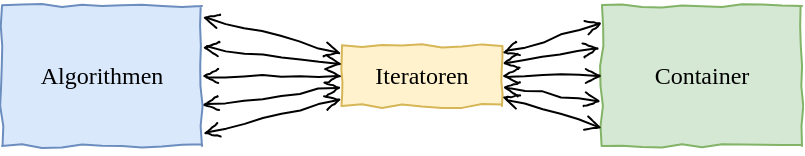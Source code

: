 <mxfile version="11.3.0" type="device" pages="1"><diagram id="mj0x9oIApIVoDqjcOJbz" name="Page-1"><mxGraphModel dx="577" dy="331" grid="1" gridSize="10" guides="1" tooltips="1" connect="1" arrows="1" fold="1" page="1" pageScale="1" pageWidth="827" pageHeight="1169" math="0" shadow="0"><root><mxCell id="0"/><mxCell id="1" parent="0"/><mxCell id="MERdgbaSncBq0keBv8WP-1" value="Algorithmen" style="rounded=0;whiteSpace=wrap;html=1;comic=1;fontFamily=Comic Sans MS;fillColor=#dae8fc;strokeColor=#6c8ebf;" parent="1" vertex="1"><mxGeometry x="80" y="180" width="100" height="70" as="geometry"/></mxCell><mxCell id="MERdgbaSncBq0keBv8WP-2" value="Iteratoren" style="rounded=0;whiteSpace=wrap;html=1;comic=1;fontFamily=Comic Sans MS;fillColor=#fff2cc;strokeColor=#d6b656;" parent="1" vertex="1"><mxGeometry x="250" y="200" width="80" height="30" as="geometry"/></mxCell><mxCell id="MERdgbaSncBq0keBv8WP-3" value="Container" style="rounded=0;whiteSpace=wrap;html=1;comic=1;fontFamily=Comic Sans MS;fillColor=#d5e8d4;strokeColor=#82b366;" parent="1" vertex="1"><mxGeometry x="380" y="180" width="100" height="70" as="geometry"/></mxCell><mxCell id="MERdgbaSncBq0keBv8WP-4" value="" style="endArrow=open;html=1;fontFamily=Comic Sans MS;endFill=0;comic=1;exitX=1.003;exitY=0.295;exitDx=0;exitDy=0;entryX=0.001;entryY=0.304;entryDx=0;entryDy=0;exitPerimeter=0;entryPerimeter=0;startArrow=open;startFill=0;" parent="1" source="MERdgbaSncBq0keBv8WP-1" target="MERdgbaSncBq0keBv8WP-2" edge="1"><mxGeometry width="50" height="50" relative="1" as="geometry"><mxPoint x="200" y="180" as="sourcePoint"/><mxPoint x="240" y="190" as="targetPoint"/></mxGeometry></mxCell><mxCell id="MERdgbaSncBq0keBv8WP-6" value="" style="endArrow=open;html=1;fontFamily=Comic Sans MS;exitX=1;exitY=0.5;exitDx=0;exitDy=0;endFill=0;comic=1;entryX=0;entryY=0.5;entryDx=0;entryDy=0;startArrow=open;startFill=0;" parent="1" source="MERdgbaSncBq0keBv8WP-1" target="MERdgbaSncBq0keBv8WP-2" edge="1"><mxGeometry width="50" height="50" relative="1" as="geometry"><mxPoint x="190.9" y="198.12" as="sourcePoint"/><mxPoint x="230" y="240" as="targetPoint"/></mxGeometry></mxCell><mxCell id="MERdgbaSncBq0keBv8WP-7" value="" style="endArrow=open;html=1;fontFamily=Comic Sans MS;exitX=1.001;exitY=0.707;exitDx=0;exitDy=0;entryX=-0.004;entryY=0.692;entryDx=0;entryDy=0;endFill=0;comic=1;exitPerimeter=0;entryPerimeter=0;startArrow=open;startFill=0;" parent="1" source="MERdgbaSncBq0keBv8WP-1" target="MERdgbaSncBq0keBv8WP-2" edge="1"><mxGeometry width="50" height="50" relative="1" as="geometry"><mxPoint x="200.9" y="208.12" as="sourcePoint"/><mxPoint x="270.0" y="227.5" as="targetPoint"/></mxGeometry></mxCell><mxCell id="MERdgbaSncBq0keBv8WP-8" value="" style="endArrow=open;html=1;fontFamily=Comic Sans MS;endFill=0;comic=1;exitX=1.003;exitY=0.079;exitDx=0;exitDy=0;entryX=-0.006;entryY=0.124;entryDx=0;entryDy=0;exitPerimeter=0;entryPerimeter=0;startArrow=open;startFill=0;" parent="1" source="MERdgbaSncBq0keBv8WP-1" target="MERdgbaSncBq0keBv8WP-2" edge="1"><mxGeometry width="50" height="50" relative="1" as="geometry"><mxPoint x="190" y="207.5" as="sourcePoint"/><mxPoint x="260.0" y="217.5" as="targetPoint"/></mxGeometry></mxCell><mxCell id="MERdgbaSncBq0keBv8WP-9" value="" style="endArrow=open;html=1;fontFamily=Comic Sans MS;endFill=0;comic=1;exitX=1.006;exitY=0.912;exitDx=0;exitDy=0;entryX=-0.003;entryY=0.887;entryDx=0;entryDy=0;exitPerimeter=0;entryPerimeter=0;startArrow=open;startFill=0;" parent="1" source="MERdgbaSncBq0keBv8WP-1" target="MERdgbaSncBq0keBv8WP-2" edge="1"><mxGeometry width="50" height="50" relative="1" as="geometry"><mxPoint x="200" y="217.5" as="sourcePoint"/><mxPoint x="270.0" y="227.5" as="targetPoint"/></mxGeometry></mxCell><mxCell id="MERdgbaSncBq0keBv8WP-10" value="" style="endArrow=open;html=1;fontFamily=Comic Sans MS;endFill=0;comic=1;exitX=1;exitY=0.5;exitDx=0;exitDy=0;entryX=0;entryY=0.5;entryDx=0;entryDy=0;startArrow=open;startFill=0;" parent="1" source="MERdgbaSncBq0keBv8WP-2" target="MERdgbaSncBq0keBv8WP-3" edge="1"><mxGeometry width="50" height="50" relative="1" as="geometry"><mxPoint x="210" y="227.5" as="sourcePoint"/><mxPoint x="370" y="210" as="targetPoint"/></mxGeometry></mxCell><mxCell id="MERdgbaSncBq0keBv8WP-11" value="" style="endArrow=open;html=1;fontFamily=Comic Sans MS;endFill=0;comic=1;exitX=1.005;exitY=0.684;exitDx=0;exitDy=0;entryX=-0.006;entryY=0.683;entryDx=0;entryDy=0;exitPerimeter=0;entryPerimeter=0;startArrow=open;startFill=0;" parent="1" source="MERdgbaSncBq0keBv8WP-2" target="MERdgbaSncBq0keBv8WP-3" edge="1"><mxGeometry width="50" height="50" relative="1" as="geometry"><mxPoint x="390" y="225" as="sourcePoint"/><mxPoint x="350" y="240" as="targetPoint"/></mxGeometry></mxCell><mxCell id="MERdgbaSncBq0keBv8WP-12" value="" style="endArrow=open;html=1;fontFamily=Comic Sans MS;endFill=0;comic=1;exitX=1.003;exitY=0.29;exitDx=0;exitDy=0;entryX=-0.012;entryY=0.299;entryDx=0;entryDy=0;exitPerimeter=0;entryPerimeter=0;startArrow=open;startFill=0;" parent="1" source="MERdgbaSncBq0keBv8WP-2" target="MERdgbaSncBq0keBv8WP-3" edge="1"><mxGeometry width="50" height="50" relative="1" as="geometry"><mxPoint x="400" y="235" as="sourcePoint"/><mxPoint x="350" y="235" as="targetPoint"/></mxGeometry></mxCell><mxCell id="MERdgbaSncBq0keBv8WP-13" value="" style="endArrow=open;html=1;fontFamily=Comic Sans MS;endFill=0;comic=1;exitX=1.002;exitY=0.119;exitDx=0;exitDy=0;entryX=0;entryY=0.121;entryDx=0;entryDy=0;exitPerimeter=0;entryPerimeter=0;startArrow=open;startFill=0;" parent="1" source="MERdgbaSncBq0keBv8WP-2" target="MERdgbaSncBq0keBv8WP-3" edge="1"><mxGeometry width="50" height="50" relative="1" as="geometry"><mxPoint x="340" y="217.5" as="sourcePoint"/><mxPoint x="390" y="207.5" as="targetPoint"/></mxGeometry></mxCell><mxCell id="MERdgbaSncBq0keBv8WP-14" value="" style="endArrow=open;html=1;fontFamily=Comic Sans MS;endFill=0;comic=1;exitX=1.003;exitY=0.852;exitDx=0;exitDy=0;entryX=-0.002;entryY=0.871;entryDx=0;entryDy=0;exitPerimeter=0;entryPerimeter=0;startArrow=open;startFill=0;" parent="1" source="MERdgbaSncBq0keBv8WP-2" target="MERdgbaSncBq0keBv8WP-3" edge="1"><mxGeometry width="50" height="50" relative="1" as="geometry"><mxPoint x="350" y="227.5" as="sourcePoint"/><mxPoint x="400" y="217.5" as="targetPoint"/></mxGeometry></mxCell></root></mxGraphModel></diagram></mxfile>